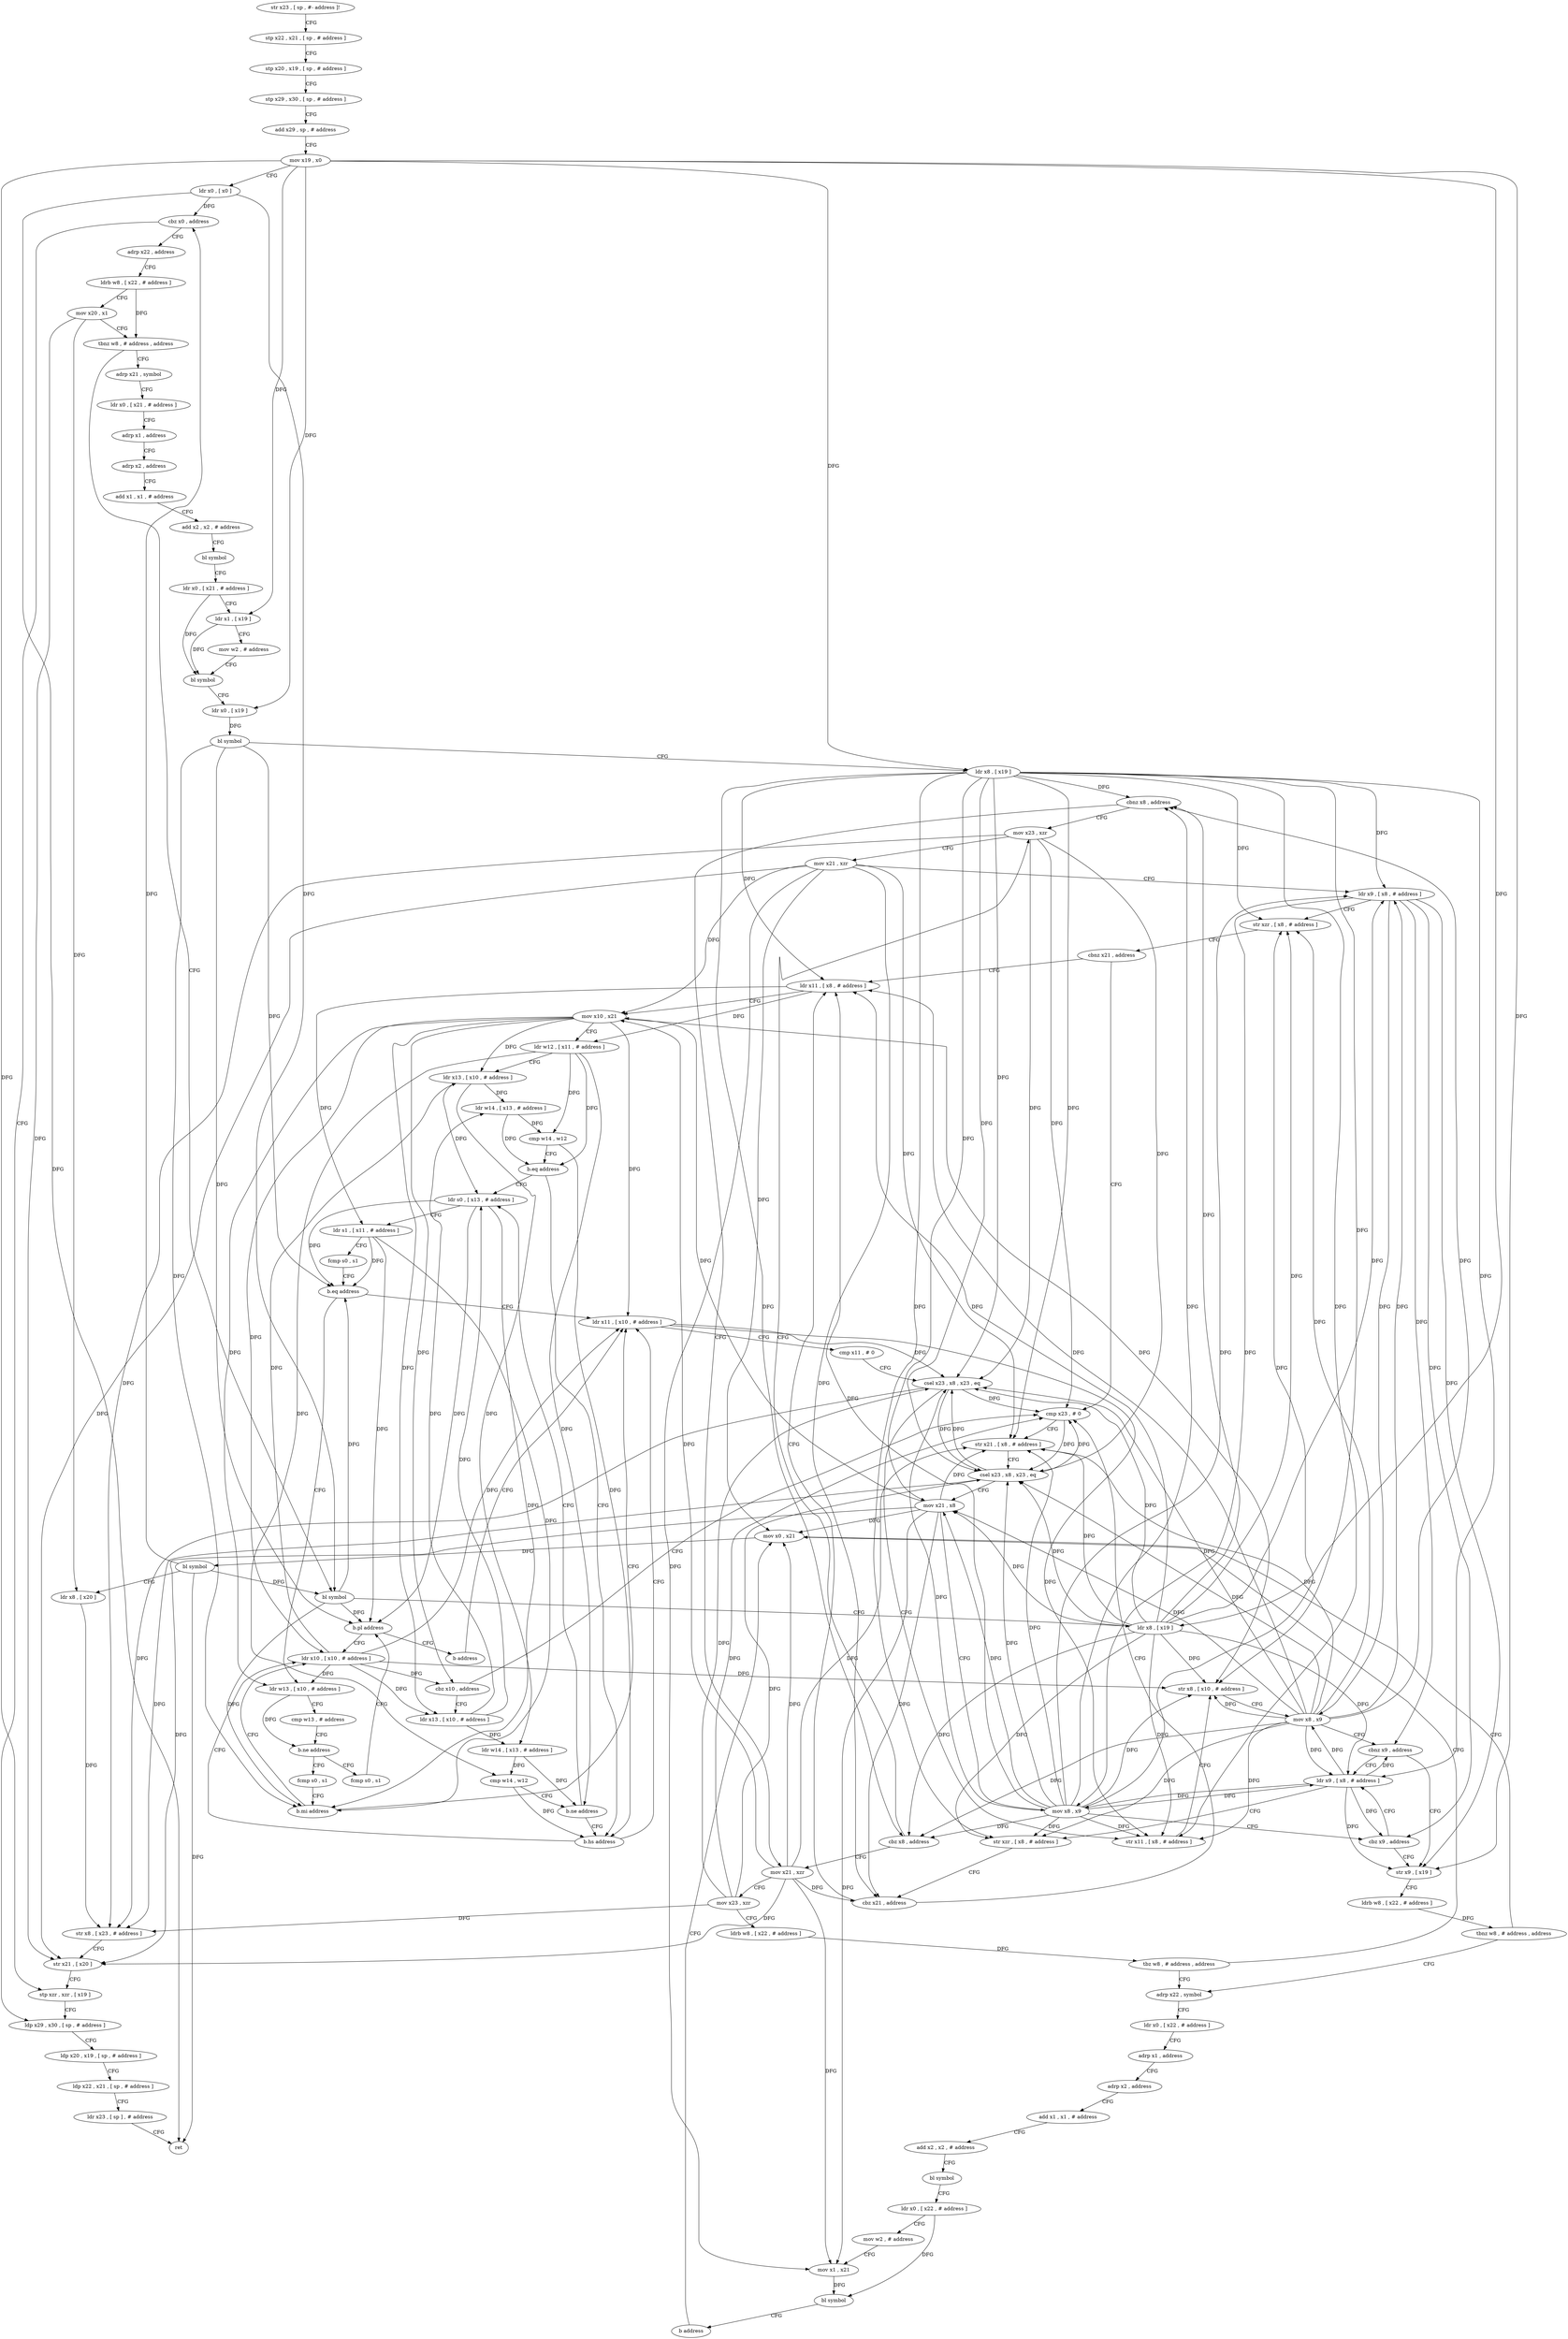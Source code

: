 digraph "func" {
"4228748" [label = "str x23 , [ sp , #- address ]!" ]
"4228752" [label = "stp x22 , x21 , [ sp , # address ]" ]
"4228756" [label = "stp x20 , x19 , [ sp , # address ]" ]
"4228760" [label = "stp x29 , x30 , [ sp , # address ]" ]
"4228764" [label = "add x29 , sp , # address" ]
"4228768" [label = "mov x19 , x0" ]
"4228772" [label = "ldr x0 , [ x0 ]" ]
"4228776" [label = "cbz x0 , address" ]
"4229032" [label = "ldp x29 , x30 , [ sp , # address ]" ]
"4228780" [label = "adrp x22 , address" ]
"4229036" [label = "ldp x20 , x19 , [ sp , # address ]" ]
"4229040" [label = "ldp x22 , x21 , [ sp , # address ]" ]
"4229044" [label = "ldr x23 , [ sp ] , # address" ]
"4229048" [label = "ret" ]
"4228784" [label = "ldrb w8 , [ x22 , # address ]" ]
"4228788" [label = "mov x20 , x1" ]
"4228792" [label = "tbnz w8 , # address , address" ]
"4229052" [label = "adrp x21 , symbol" ]
"4228796" [label = "bl symbol" ]
"4229056" [label = "ldr x0 , [ x21 , # address ]" ]
"4229060" [label = "adrp x1 , address" ]
"4229064" [label = "adrp x2 , address" ]
"4229068" [label = "add x1 , x1 , # address" ]
"4229072" [label = "add x2 , x2 , # address" ]
"4229076" [label = "bl symbol" ]
"4229080" [label = "ldr x0 , [ x21 , # address ]" ]
"4229084" [label = "ldr x1 , [ x19 ]" ]
"4229088" [label = "mov w2 , # address" ]
"4229092" [label = "bl symbol" ]
"4229096" [label = "ldr x0 , [ x19 ]" ]
"4229100" [label = "bl symbol" ]
"4229104" [label = "ldr x8 , [ x19 ]" ]
"4229108" [label = "cbnz x8 , address" ]
"4228808" [label = "mov x23 , xzr" ]
"4229112" [label = "mov x21 , xzr" ]
"4228800" [label = "ldr x8 , [ x19 ]" ]
"4228804" [label = "cbz x8 , address" ]
"4228812" [label = "mov x21 , xzr" ]
"4228816" [label = "ldr x9 , [ x8 , # address ]" ]
"4228820" [label = "str xzr , [ x8 , # address ]" ]
"4228824" [label = "cbnz x21 , address" ]
"4228864" [label = "ldr x11 , [ x8 , # address ]" ]
"4228828" [label = "cmp x23 , # 0" ]
"4229116" [label = "mov x23 , xzr" ]
"4229120" [label = "ldrb w8 , [ x22 , # address ]" ]
"4229124" [label = "tbz w8 , # address , address" ]
"4229008" [label = "mov x0 , x21" ]
"4229128" [label = "adrp x22 , symbol" ]
"4228868" [label = "mov x10 , x21" ]
"4228872" [label = "ldr w12 , [ x11 , # address ]" ]
"4228876" [label = "ldr x13 , [ x10 , # address ]" ]
"4228880" [label = "ldr w14 , [ x13 , # address ]" ]
"4228884" [label = "cmp w14 , w12" ]
"4228888" [label = "b.eq address" ]
"4228920" [label = "ldr s0 , [ x13 , # address ]" ]
"4228892" [label = "b.hs address" ]
"4228832" [label = "str x21 , [ x8 , # address ]" ]
"4228836" [label = "csel x23 , x8 , x23 , eq" ]
"4228840" [label = "mov x21 , x8" ]
"4228844" [label = "mov x8 , x9" ]
"4228848" [label = "cbz x9 , address" ]
"4228996" [label = "str x9 , [ x19 ]" ]
"4228852" [label = "ldr x9 , [ x8 , # address ]" ]
"4229012" [label = "bl symbol" ]
"4229016" [label = "ldr x8 , [ x20 ]" ]
"4229020" [label = "str x8 , [ x23 , # address ]" ]
"4229024" [label = "str x21 , [ x20 ]" ]
"4229028" [label = "stp xzr , xzr , [ x19 ]" ]
"4229132" [label = "ldr x0 , [ x22 , # address ]" ]
"4229136" [label = "adrp x1 , address" ]
"4229140" [label = "adrp x2 , address" ]
"4229144" [label = "add x1 , x1 , # address" ]
"4229148" [label = "add x2 , x2 , # address" ]
"4229152" [label = "bl symbol" ]
"4229156" [label = "ldr x0 , [ x22 , # address ]" ]
"4229160" [label = "mov w2 , # address" ]
"4229164" [label = "mov x1 , x21" ]
"4229168" [label = "bl symbol" ]
"4229172" [label = "b address" ]
"4228924" [label = "ldr s1 , [ x11 , # address ]" ]
"4228928" [label = "fcmp s0 , s1" ]
"4228932" [label = "b.eq address" ]
"4228968" [label = "ldr x11 , [ x10 , # address ]" ]
"4228936" [label = "ldr w13 , [ x10 , # address ]" ]
"4228896" [label = "ldr x10 , [ x10 , # address ]" ]
"4229000" [label = "ldrb w8 , [ x22 , # address ]" ]
"4229004" [label = "tbnz w8 , # address , address" ]
"4228856" [label = "str xzr , [ x8 , # address ]" ]
"4228860" [label = "cbz x21 , address" ]
"4228972" [label = "cmp x11 , # 0" ]
"4228976" [label = "csel x23 , x8 , x23 , eq" ]
"4228980" [label = "str x11 , [ x8 , # address ]" ]
"4228984" [label = "str x8 , [ x10 , # address ]" ]
"4228988" [label = "mov x8 , x9" ]
"4228992" [label = "cbnz x9 , address" ]
"4228940" [label = "cmp w13 , # address" ]
"4228944" [label = "b.ne address" ]
"4228960" [label = "fcmp s0 , s1" ]
"4228948" [label = "fcmp s0 , s1" ]
"4228900" [label = "cbz x10 , address" ]
"4228904" [label = "ldr x13 , [ x10 , # address ]" ]
"4228964" [label = "b.mi address" ]
"4228952" [label = "b.pl address" ]
"4228956" [label = "b address" ]
"4228908" [label = "ldr w14 , [ x13 , # address ]" ]
"4228912" [label = "cmp w14 , w12" ]
"4228916" [label = "b.ne address" ]
"4228748" -> "4228752" [ label = "CFG" ]
"4228752" -> "4228756" [ label = "CFG" ]
"4228756" -> "4228760" [ label = "CFG" ]
"4228760" -> "4228764" [ label = "CFG" ]
"4228764" -> "4228768" [ label = "CFG" ]
"4228768" -> "4228772" [ label = "CFG" ]
"4228768" -> "4229084" [ label = "DFG" ]
"4228768" -> "4229096" [ label = "DFG" ]
"4228768" -> "4229104" [ label = "DFG" ]
"4228768" -> "4228800" [ label = "DFG" ]
"4228768" -> "4229028" [ label = "DFG" ]
"4228768" -> "4228996" [ label = "DFG" ]
"4228772" -> "4228776" [ label = "DFG" ]
"4228772" -> "4229048" [ label = "DFG" ]
"4228772" -> "4228796" [ label = "DFG" ]
"4228776" -> "4229032" [ label = "CFG" ]
"4228776" -> "4228780" [ label = "CFG" ]
"4229032" -> "4229036" [ label = "CFG" ]
"4228780" -> "4228784" [ label = "CFG" ]
"4229036" -> "4229040" [ label = "CFG" ]
"4229040" -> "4229044" [ label = "CFG" ]
"4229044" -> "4229048" [ label = "CFG" ]
"4228784" -> "4228788" [ label = "CFG" ]
"4228784" -> "4228792" [ label = "DFG" ]
"4228788" -> "4228792" [ label = "CFG" ]
"4228788" -> "4229016" [ label = "DFG" ]
"4228788" -> "4229024" [ label = "DFG" ]
"4228792" -> "4229052" [ label = "CFG" ]
"4228792" -> "4228796" [ label = "CFG" ]
"4229052" -> "4229056" [ label = "CFG" ]
"4228796" -> "4228800" [ label = "CFG" ]
"4228796" -> "4228932" [ label = "DFG" ]
"4228796" -> "4228964" [ label = "DFG" ]
"4228796" -> "4228952" [ label = "DFG" ]
"4229056" -> "4229060" [ label = "CFG" ]
"4229060" -> "4229064" [ label = "CFG" ]
"4229064" -> "4229068" [ label = "CFG" ]
"4229068" -> "4229072" [ label = "CFG" ]
"4229072" -> "4229076" [ label = "CFG" ]
"4229076" -> "4229080" [ label = "CFG" ]
"4229080" -> "4229084" [ label = "CFG" ]
"4229080" -> "4229092" [ label = "DFG" ]
"4229084" -> "4229088" [ label = "CFG" ]
"4229084" -> "4229092" [ label = "DFG" ]
"4229088" -> "4229092" [ label = "CFG" ]
"4229092" -> "4229096" [ label = "CFG" ]
"4229096" -> "4229100" [ label = "DFG" ]
"4229100" -> "4229104" [ label = "CFG" ]
"4229100" -> "4228932" [ label = "DFG" ]
"4229100" -> "4228964" [ label = "DFG" ]
"4229100" -> "4228952" [ label = "DFG" ]
"4229104" -> "4229108" [ label = "DFG" ]
"4229104" -> "4228804" [ label = "DFG" ]
"4229104" -> "4228816" [ label = "DFG" ]
"4229104" -> "4228820" [ label = "DFG" ]
"4229104" -> "4228864" [ label = "DFG" ]
"4229104" -> "4228832" [ label = "DFG" ]
"4229104" -> "4228836" [ label = "DFG" ]
"4229104" -> "4228840" [ label = "DFG" ]
"4229104" -> "4228976" [ label = "DFG" ]
"4229104" -> "4228852" [ label = "DFG" ]
"4229104" -> "4228856" [ label = "DFG" ]
"4229104" -> "4228980" [ label = "DFG" ]
"4229104" -> "4228984" [ label = "DFG" ]
"4229108" -> "4228808" [ label = "CFG" ]
"4229108" -> "4229112" [ label = "CFG" ]
"4228808" -> "4228812" [ label = "CFG" ]
"4228808" -> "4228828" [ label = "DFG" ]
"4228808" -> "4229020" [ label = "DFG" ]
"4228808" -> "4228836" [ label = "DFG" ]
"4228808" -> "4228976" [ label = "DFG" ]
"4229112" -> "4229116" [ label = "CFG" ]
"4229112" -> "4228868" [ label = "DFG" ]
"4229112" -> "4228832" [ label = "DFG" ]
"4229112" -> "4229008" [ label = "DFG" ]
"4229112" -> "4229024" [ label = "DFG" ]
"4229112" -> "4229164" [ label = "DFG" ]
"4229112" -> "4228860" [ label = "DFG" ]
"4228800" -> "4228804" [ label = "DFG" ]
"4228800" -> "4229108" [ label = "DFG" ]
"4228800" -> "4228816" [ label = "DFG" ]
"4228800" -> "4228820" [ label = "DFG" ]
"4228800" -> "4228864" [ label = "DFG" ]
"4228800" -> "4228832" [ label = "DFG" ]
"4228800" -> "4228836" [ label = "DFG" ]
"4228800" -> "4228840" [ label = "DFG" ]
"4228800" -> "4228976" [ label = "DFG" ]
"4228800" -> "4228852" [ label = "DFG" ]
"4228800" -> "4228856" [ label = "DFG" ]
"4228800" -> "4228980" [ label = "DFG" ]
"4228800" -> "4228984" [ label = "DFG" ]
"4228804" -> "4229112" [ label = "CFG" ]
"4228804" -> "4228808" [ label = "CFG" ]
"4228812" -> "4228816" [ label = "CFG" ]
"4228812" -> "4228868" [ label = "DFG" ]
"4228812" -> "4228832" [ label = "DFG" ]
"4228812" -> "4229008" [ label = "DFG" ]
"4228812" -> "4229024" [ label = "DFG" ]
"4228812" -> "4229164" [ label = "DFG" ]
"4228812" -> "4228860" [ label = "DFG" ]
"4228816" -> "4228820" [ label = "CFG" ]
"4228816" -> "4228844" [ label = "DFG" ]
"4228816" -> "4228848" [ label = "DFG" ]
"4228816" -> "4228996" [ label = "DFG" ]
"4228816" -> "4228988" [ label = "DFG" ]
"4228816" -> "4228992" [ label = "DFG" ]
"4228820" -> "4228824" [ label = "CFG" ]
"4228824" -> "4228864" [ label = "CFG" ]
"4228824" -> "4228828" [ label = "CFG" ]
"4228864" -> "4228868" [ label = "CFG" ]
"4228864" -> "4228872" [ label = "DFG" ]
"4228864" -> "4228924" [ label = "DFG" ]
"4228828" -> "4228832" [ label = "CFG" ]
"4228828" -> "4228836" [ label = "DFG" ]
"4229116" -> "4229120" [ label = "CFG" ]
"4229116" -> "4228828" [ label = "DFG" ]
"4229116" -> "4229020" [ label = "DFG" ]
"4229116" -> "4228836" [ label = "DFG" ]
"4229116" -> "4228976" [ label = "DFG" ]
"4229120" -> "4229124" [ label = "DFG" ]
"4229124" -> "4229008" [ label = "CFG" ]
"4229124" -> "4229128" [ label = "CFG" ]
"4229008" -> "4229012" [ label = "DFG" ]
"4229128" -> "4229132" [ label = "CFG" ]
"4228868" -> "4228872" [ label = "CFG" ]
"4228868" -> "4228876" [ label = "DFG" ]
"4228868" -> "4228968" [ label = "DFG" ]
"4228868" -> "4228936" [ label = "DFG" ]
"4228868" -> "4228896" [ label = "DFG" ]
"4228868" -> "4228900" [ label = "DFG" ]
"4228868" -> "4228904" [ label = "DFG" ]
"4228868" -> "4228984" [ label = "DFG" ]
"4228872" -> "4228876" [ label = "CFG" ]
"4228872" -> "4228884" [ label = "DFG" ]
"4228872" -> "4228888" [ label = "DFG" ]
"4228872" -> "4228912" [ label = "DFG" ]
"4228872" -> "4228916" [ label = "DFG" ]
"4228876" -> "4228880" [ label = "DFG" ]
"4228876" -> "4228920" [ label = "DFG" ]
"4228876" -> "4228908" [ label = "DFG" ]
"4228880" -> "4228884" [ label = "DFG" ]
"4228880" -> "4228888" [ label = "DFG" ]
"4228884" -> "4228888" [ label = "CFG" ]
"4228884" -> "4228892" [ label = "DFG" ]
"4228888" -> "4228920" [ label = "CFG" ]
"4228888" -> "4228892" [ label = "CFG" ]
"4228920" -> "4228924" [ label = "CFG" ]
"4228920" -> "4228932" [ label = "DFG" ]
"4228920" -> "4228964" [ label = "DFG" ]
"4228920" -> "4228952" [ label = "DFG" ]
"4228892" -> "4228968" [ label = "CFG" ]
"4228892" -> "4228896" [ label = "CFG" ]
"4228832" -> "4228836" [ label = "CFG" ]
"4228836" -> "4228840" [ label = "CFG" ]
"4228836" -> "4228828" [ label = "DFG" ]
"4228836" -> "4229020" [ label = "DFG" ]
"4228836" -> "4228976" [ label = "DFG" ]
"4228840" -> "4228844" [ label = "CFG" ]
"4228840" -> "4228868" [ label = "DFG" ]
"4228840" -> "4228832" [ label = "DFG" ]
"4228840" -> "4229008" [ label = "DFG" ]
"4228840" -> "4229024" [ label = "DFG" ]
"4228840" -> "4229164" [ label = "DFG" ]
"4228840" -> "4228860" [ label = "DFG" ]
"4228844" -> "4228848" [ label = "CFG" ]
"4228844" -> "4229108" [ label = "DFG" ]
"4228844" -> "4228804" [ label = "DFG" ]
"4228844" -> "4228816" [ label = "DFG" ]
"4228844" -> "4228820" [ label = "DFG" ]
"4228844" -> "4228864" [ label = "DFG" ]
"4228844" -> "4228836" [ label = "DFG" ]
"4228844" -> "4228840" [ label = "DFG" ]
"4228844" -> "4228832" [ label = "DFG" ]
"4228844" -> "4228976" [ label = "DFG" ]
"4228844" -> "4228852" [ label = "DFG" ]
"4228844" -> "4228856" [ label = "DFG" ]
"4228844" -> "4228980" [ label = "DFG" ]
"4228844" -> "4228984" [ label = "DFG" ]
"4228848" -> "4228996" [ label = "CFG" ]
"4228848" -> "4228852" [ label = "CFG" ]
"4228996" -> "4229000" [ label = "CFG" ]
"4228852" -> "4228856" [ label = "CFG" ]
"4228852" -> "4228844" [ label = "DFG" ]
"4228852" -> "4228848" [ label = "DFG" ]
"4228852" -> "4228996" [ label = "DFG" ]
"4228852" -> "4228988" [ label = "DFG" ]
"4228852" -> "4228992" [ label = "DFG" ]
"4229012" -> "4229016" [ label = "CFG" ]
"4229012" -> "4228776" [ label = "DFG" ]
"4229012" -> "4228796" [ label = "DFG" ]
"4229012" -> "4229048" [ label = "DFG" ]
"4229016" -> "4229020" [ label = "DFG" ]
"4229020" -> "4229024" [ label = "CFG" ]
"4229024" -> "4229028" [ label = "CFG" ]
"4229028" -> "4229032" [ label = "CFG" ]
"4229132" -> "4229136" [ label = "CFG" ]
"4229136" -> "4229140" [ label = "CFG" ]
"4229140" -> "4229144" [ label = "CFG" ]
"4229144" -> "4229148" [ label = "CFG" ]
"4229148" -> "4229152" [ label = "CFG" ]
"4229152" -> "4229156" [ label = "CFG" ]
"4229156" -> "4229160" [ label = "CFG" ]
"4229156" -> "4229168" [ label = "DFG" ]
"4229160" -> "4229164" [ label = "CFG" ]
"4229164" -> "4229168" [ label = "DFG" ]
"4229168" -> "4229172" [ label = "CFG" ]
"4229172" -> "4229008" [ label = "CFG" ]
"4228924" -> "4228928" [ label = "CFG" ]
"4228924" -> "4228932" [ label = "DFG" ]
"4228924" -> "4228964" [ label = "DFG" ]
"4228924" -> "4228952" [ label = "DFG" ]
"4228928" -> "4228932" [ label = "CFG" ]
"4228932" -> "4228968" [ label = "CFG" ]
"4228932" -> "4228936" [ label = "CFG" ]
"4228968" -> "4228972" [ label = "CFG" ]
"4228968" -> "4228976" [ label = "DFG" ]
"4228968" -> "4228980" [ label = "DFG" ]
"4228936" -> "4228940" [ label = "CFG" ]
"4228936" -> "4228944" [ label = "DFG" ]
"4228896" -> "4228900" [ label = "DFG" ]
"4228896" -> "4228876" [ label = "DFG" ]
"4228896" -> "4228968" [ label = "DFG" ]
"4228896" -> "4228936" [ label = "DFG" ]
"4228896" -> "4228904" [ label = "DFG" ]
"4228896" -> "4228984" [ label = "DFG" ]
"4229000" -> "4229004" [ label = "DFG" ]
"4229004" -> "4229128" [ label = "CFG" ]
"4229004" -> "4229008" [ label = "CFG" ]
"4228856" -> "4228860" [ label = "CFG" ]
"4228860" -> "4228828" [ label = "CFG" ]
"4228860" -> "4228864" [ label = "CFG" ]
"4228972" -> "4228976" [ label = "CFG" ]
"4228976" -> "4228980" [ label = "CFG" ]
"4228976" -> "4228828" [ label = "DFG" ]
"4228976" -> "4228836" [ label = "DFG" ]
"4228976" -> "4229020" [ label = "DFG" ]
"4228980" -> "4228984" [ label = "CFG" ]
"4228984" -> "4228988" [ label = "CFG" ]
"4228988" -> "4228992" [ label = "CFG" ]
"4228988" -> "4229108" [ label = "DFG" ]
"4228988" -> "4228804" [ label = "DFG" ]
"4228988" -> "4228816" [ label = "DFG" ]
"4228988" -> "4228820" [ label = "DFG" ]
"4228988" -> "4228864" [ label = "DFG" ]
"4228988" -> "4228836" [ label = "DFG" ]
"4228988" -> "4228840" [ label = "DFG" ]
"4228988" -> "4228976" [ label = "DFG" ]
"4228988" -> "4228852" [ label = "DFG" ]
"4228988" -> "4228856" [ label = "DFG" ]
"4228988" -> "4228984" [ label = "DFG" ]
"4228988" -> "4228832" [ label = "DFG" ]
"4228988" -> "4228980" [ label = "DFG" ]
"4228992" -> "4228852" [ label = "CFG" ]
"4228992" -> "4228996" [ label = "CFG" ]
"4228940" -> "4228944" [ label = "CFG" ]
"4228944" -> "4228960" [ label = "CFG" ]
"4228944" -> "4228948" [ label = "CFG" ]
"4228960" -> "4228964" [ label = "CFG" ]
"4228948" -> "4228952" [ label = "CFG" ]
"4228900" -> "4228828" [ label = "CFG" ]
"4228900" -> "4228904" [ label = "CFG" ]
"4228904" -> "4228908" [ label = "DFG" ]
"4228904" -> "4228880" [ label = "DFG" ]
"4228904" -> "4228920" [ label = "DFG" ]
"4228964" -> "4228896" [ label = "CFG" ]
"4228964" -> "4228968" [ label = "CFG" ]
"4228952" -> "4228896" [ label = "CFG" ]
"4228952" -> "4228956" [ label = "CFG" ]
"4228956" -> "4228968" [ label = "CFG" ]
"4228908" -> "4228912" [ label = "DFG" ]
"4228908" -> "4228916" [ label = "DFG" ]
"4228912" -> "4228916" [ label = "CFG" ]
"4228912" -> "4228892" [ label = "DFG" ]
"4228916" -> "4228892" [ label = "CFG" ]
"4228916" -> "4228920" [ label = "CFG" ]
}
